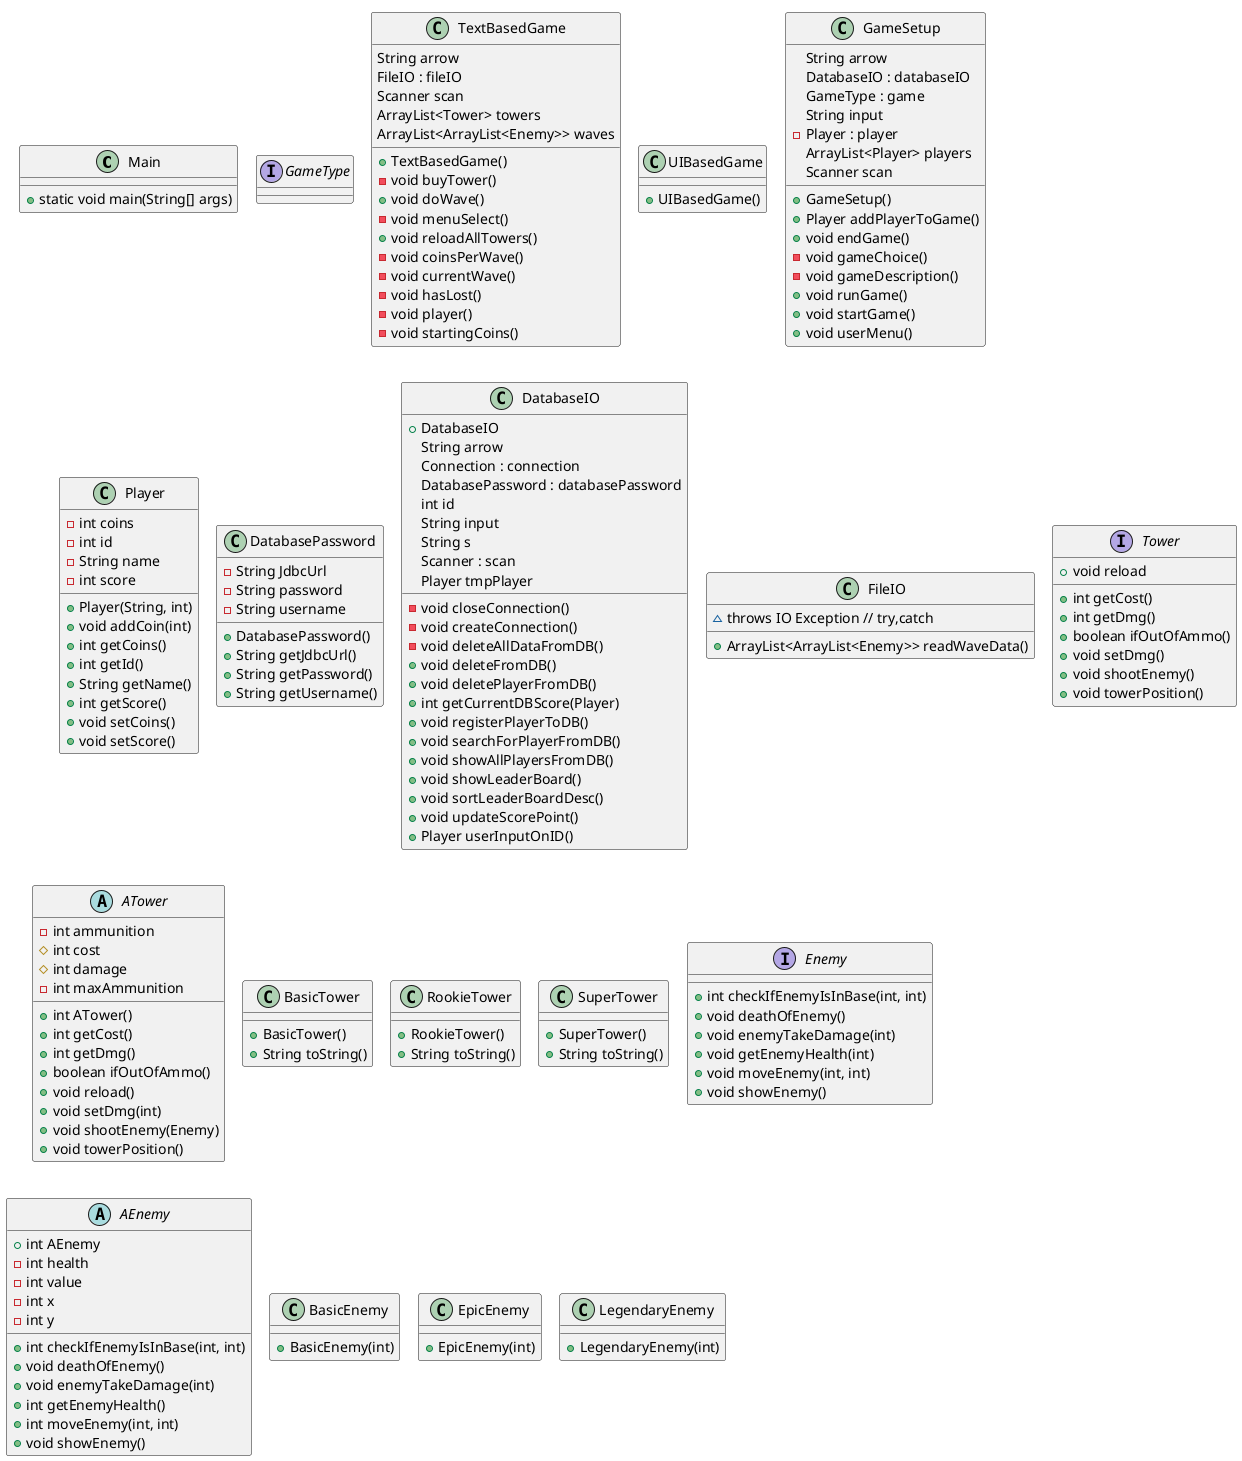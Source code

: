 @startuml
!pragma layout smetana
'https://plantuml.com/class-diagram

'RELATIONSHIP BETWEEN CLASSES'

'FIELDS AND METHODS'
Class Main {
+ static void main(String[] args)
}

Interface GameType {
}

Class TextBasedGame {
+ TextBasedGame()
- void buyTower()
+ void doWave()
- void menuSelect()
+ void reloadAllTowers()
String arrow
- void coinsPerWave()
- void currentWave()
FileIO : fileIO
- void hasLost()
- void player()
Scanner scan
- void startingCoins()
ArrayList<Tower> towers
ArrayList<ArrayList<Enemy>> waves
}

Class UIBasedGame {
+ UIBasedGame()
}

Class GameSetup {
+ GameSetup()
+ Player addPlayerToGame()
+ void endGame()
- void gameChoice()
- void gameDescription()
+ void runGame()
+ void startGame()
+ void userMenu()
String arrow
DatabaseIO : databaseIO
GameType : game
String input
- Player : player
ArrayList<Player> players
Scanner scan
}

Class Player {
+ Player(String, int)
+ void addCoin(int)
+ int getCoins()
+ int getId()
+ String getName()
+ int getScore()
+ void setCoins()
+ void setScore()
- int coins
- int id
- String name
- int score
}

Class DatabasePassword {
+ DatabasePassword()
+ String getJdbcUrl()
+ String getPassword()
+ String getUsername()
- String JdbcUrl
- String password
- String username
}

Class DatabaseIO {
+ DatabaseIO
- void closeConnection()
- void createConnection()
- void deleteAllDataFromDB()
+ void deleteFromDB()
+ void deletePlayerFromDB()
+ int getCurrentDBScore(Player)
+ void registerPlayerToDB()
+ void searchForPlayerFromDB()
+ void showAllPlayersFromDB()
+ void showLeaderBoard()
+ void sortLeaderBoardDesc()
+ void updateScorePoint()
+ Player userInputOnID()
String arrow
Connection : connection
DatabasePassword : databasePassword
int id
String input
String s
Scanner : scan
Player tmpPlayer
}

Class FileIO {
~ throws IO Exception // try,catch
+ ArrayList<ArrayList<Enemy>> readWaveData()

}

Interface Tower {
+ int getCost()
+ int getDmg()
+ boolean ifOutOfAmmo()
+ void reload
+ void setDmg()
+ void shootEnemy()
+ void towerPosition()
}

Abstract Class ATower {
+ int ATower()
+ int getCost()
+ int getDmg()
+ boolean ifOutOfAmmo()
+ void reload()
+ void setDmg(int)
+ void shootEnemy(Enemy)
+ void towerPosition()
- int ammunition
# int cost
# int damage
- int maxAmmunition
}

Class BasicTower {
+ BasicTower()
+ String toString()
}

Class RookieTower {
+ RookieTower()
+ String toString()
}

Class SuperTower {
+ SuperTower()
+ String toString()
}

Interface Enemy {
+ int checkIfEnemyIsInBase(int, int)
+ void deathOfEnemy()
+ void enemyTakeDamage(int)
+ void getEnemyHealth(int)
+ void moveEnemy(int, int)
+ void showEnemy()

}

Abstract Class AEnemy {
+ int AEnemy
+ int checkIfEnemyIsInBase(int, int)
+ void deathOfEnemy()
+ void enemyTakeDamage(int)
+ int getEnemyHealth()
+ int moveEnemy(int, int)
+ void showEnemy()
- int health
- int value
- int x
- int y

}

Class BasicEnemy {
+ BasicEnemy(int)
}

Class EpicEnemy {
+ EpicEnemy(int)
}

Class LegendaryEnemy {
+ LegendaryEnemy(int)
}

@enduml